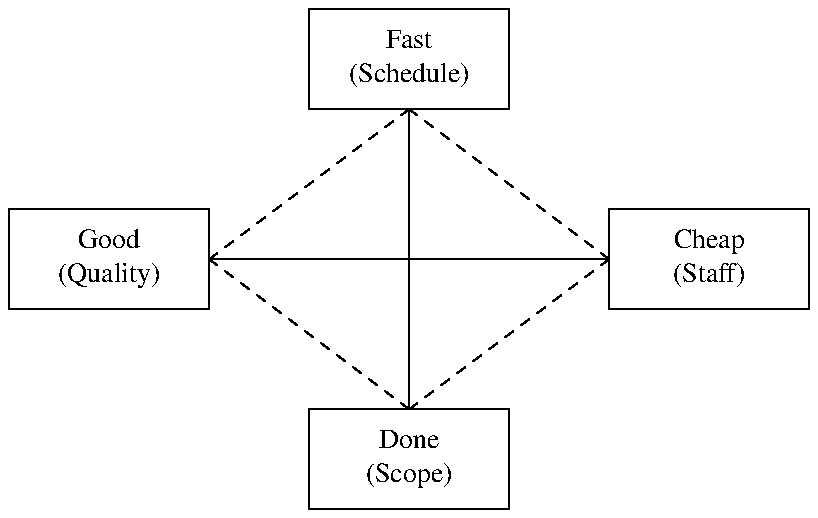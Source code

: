 .PS
G: box wid 1 ht 0.5 "Good" "(Quality)"
F: box same at G + (1.5, 1.0) "Fast" "(Schedule)"
C: box same at G + (3.0, 0) "Cheap" "(Staff)"
D: box same at G + (1.5, -1.0) "Done" "(Scope)"

line dashed from G.e to F.s
line dashed from F.s to C.w
line dashed from C.w to D.n
line dashed from D.n to G.e

line from G.e to C.w
line from F.s to D.n
.PE
